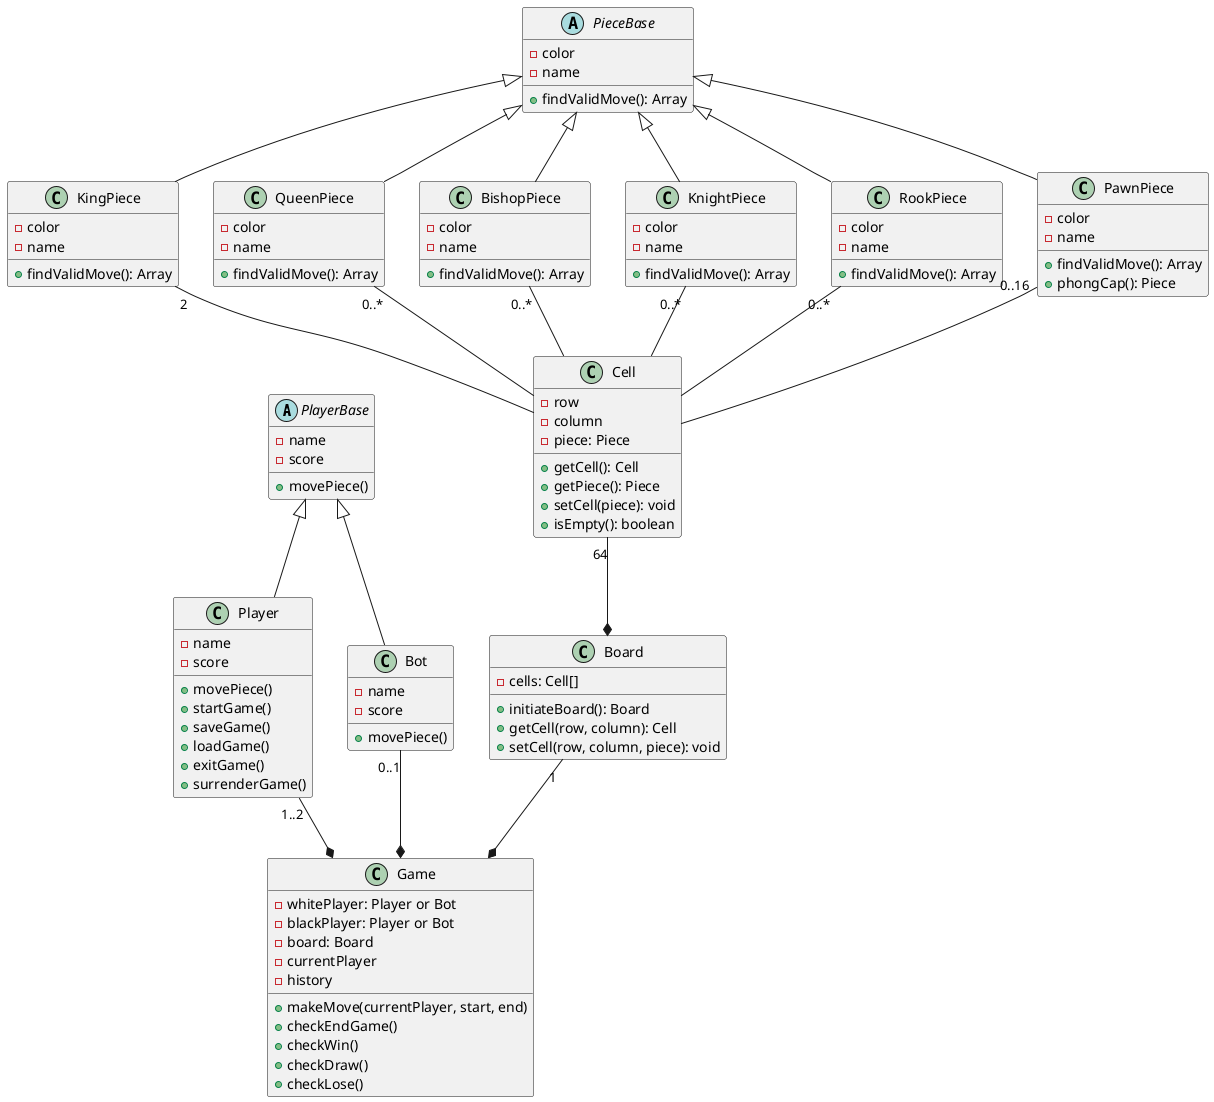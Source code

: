 @startuml

abstract PlayerBase{
  -name
  -score
  +movePiece()
}

class Player extends PlayerBase {
  -name
  -score
  +movePiece()
  +startGame()
  +saveGame()
  +loadGame()
  +exitGame()
  +surrenderGame()
}

class Bot extends PlayerBase {
  -name
  -score
  +movePiece()
}

class Game {
  -whitePlayer: Player or Bot
  -blackPlayer: Player or Bot
  -board: Board
  -currentPlayer
  -history
  +makeMove(currentPlayer, start, end)
  +checkEndGame()
  +checkWin()
  +checkDraw()
  +checkLose()
}

Player "1..2"--*Game
Bot "0..1"--*Game

class Board {
    -cells: Cell[]
    +initiateBoard(): Board
    +getCell(row, column): Cell
    +setCell(row, column, piece): void
}

Board "1"--*Game

class Cell {
    -row
    -column
    -piece: Piece
    +getCell(): Cell
    +getPiece(): Piece
    +setCell(piece): void
    +isEmpty(): boolean
}

Cell "64"--*Board

abstract PieceBase {
    -color
    -name
    +findValidMove(): Array
}

class KingPiece extends PieceBase {
    -color
    -name
    +findValidMove(): Array
}

class QueenPiece extends PieceBase {
    -color
    -name
    +findValidMove(): Array
}

class BishopPiece extends PieceBase {
    -color
    -name
    +findValidMove(): Array
}

class KnightPiece extends PieceBase {
    -color
    -name
    +findValidMove(): Array
}

class RookPiece extends PieceBase {
    -color
    -name
    +findValidMove(): Array
}

class PawnPiece extends PieceBase {
    -color
    -name
    +findValidMove(): Array
    +phongCap(): Piece

}

KingPiece "2"-down- Cell
QueenPiece "0..*"-down- Cell  
BishopPiece "0..*"-down- Cell
KnightPiece "0..*"-down- Cell 
RookPiece "0..*"-down- Cell  
PawnPiece "0..16"-down- Cell 

@enduml